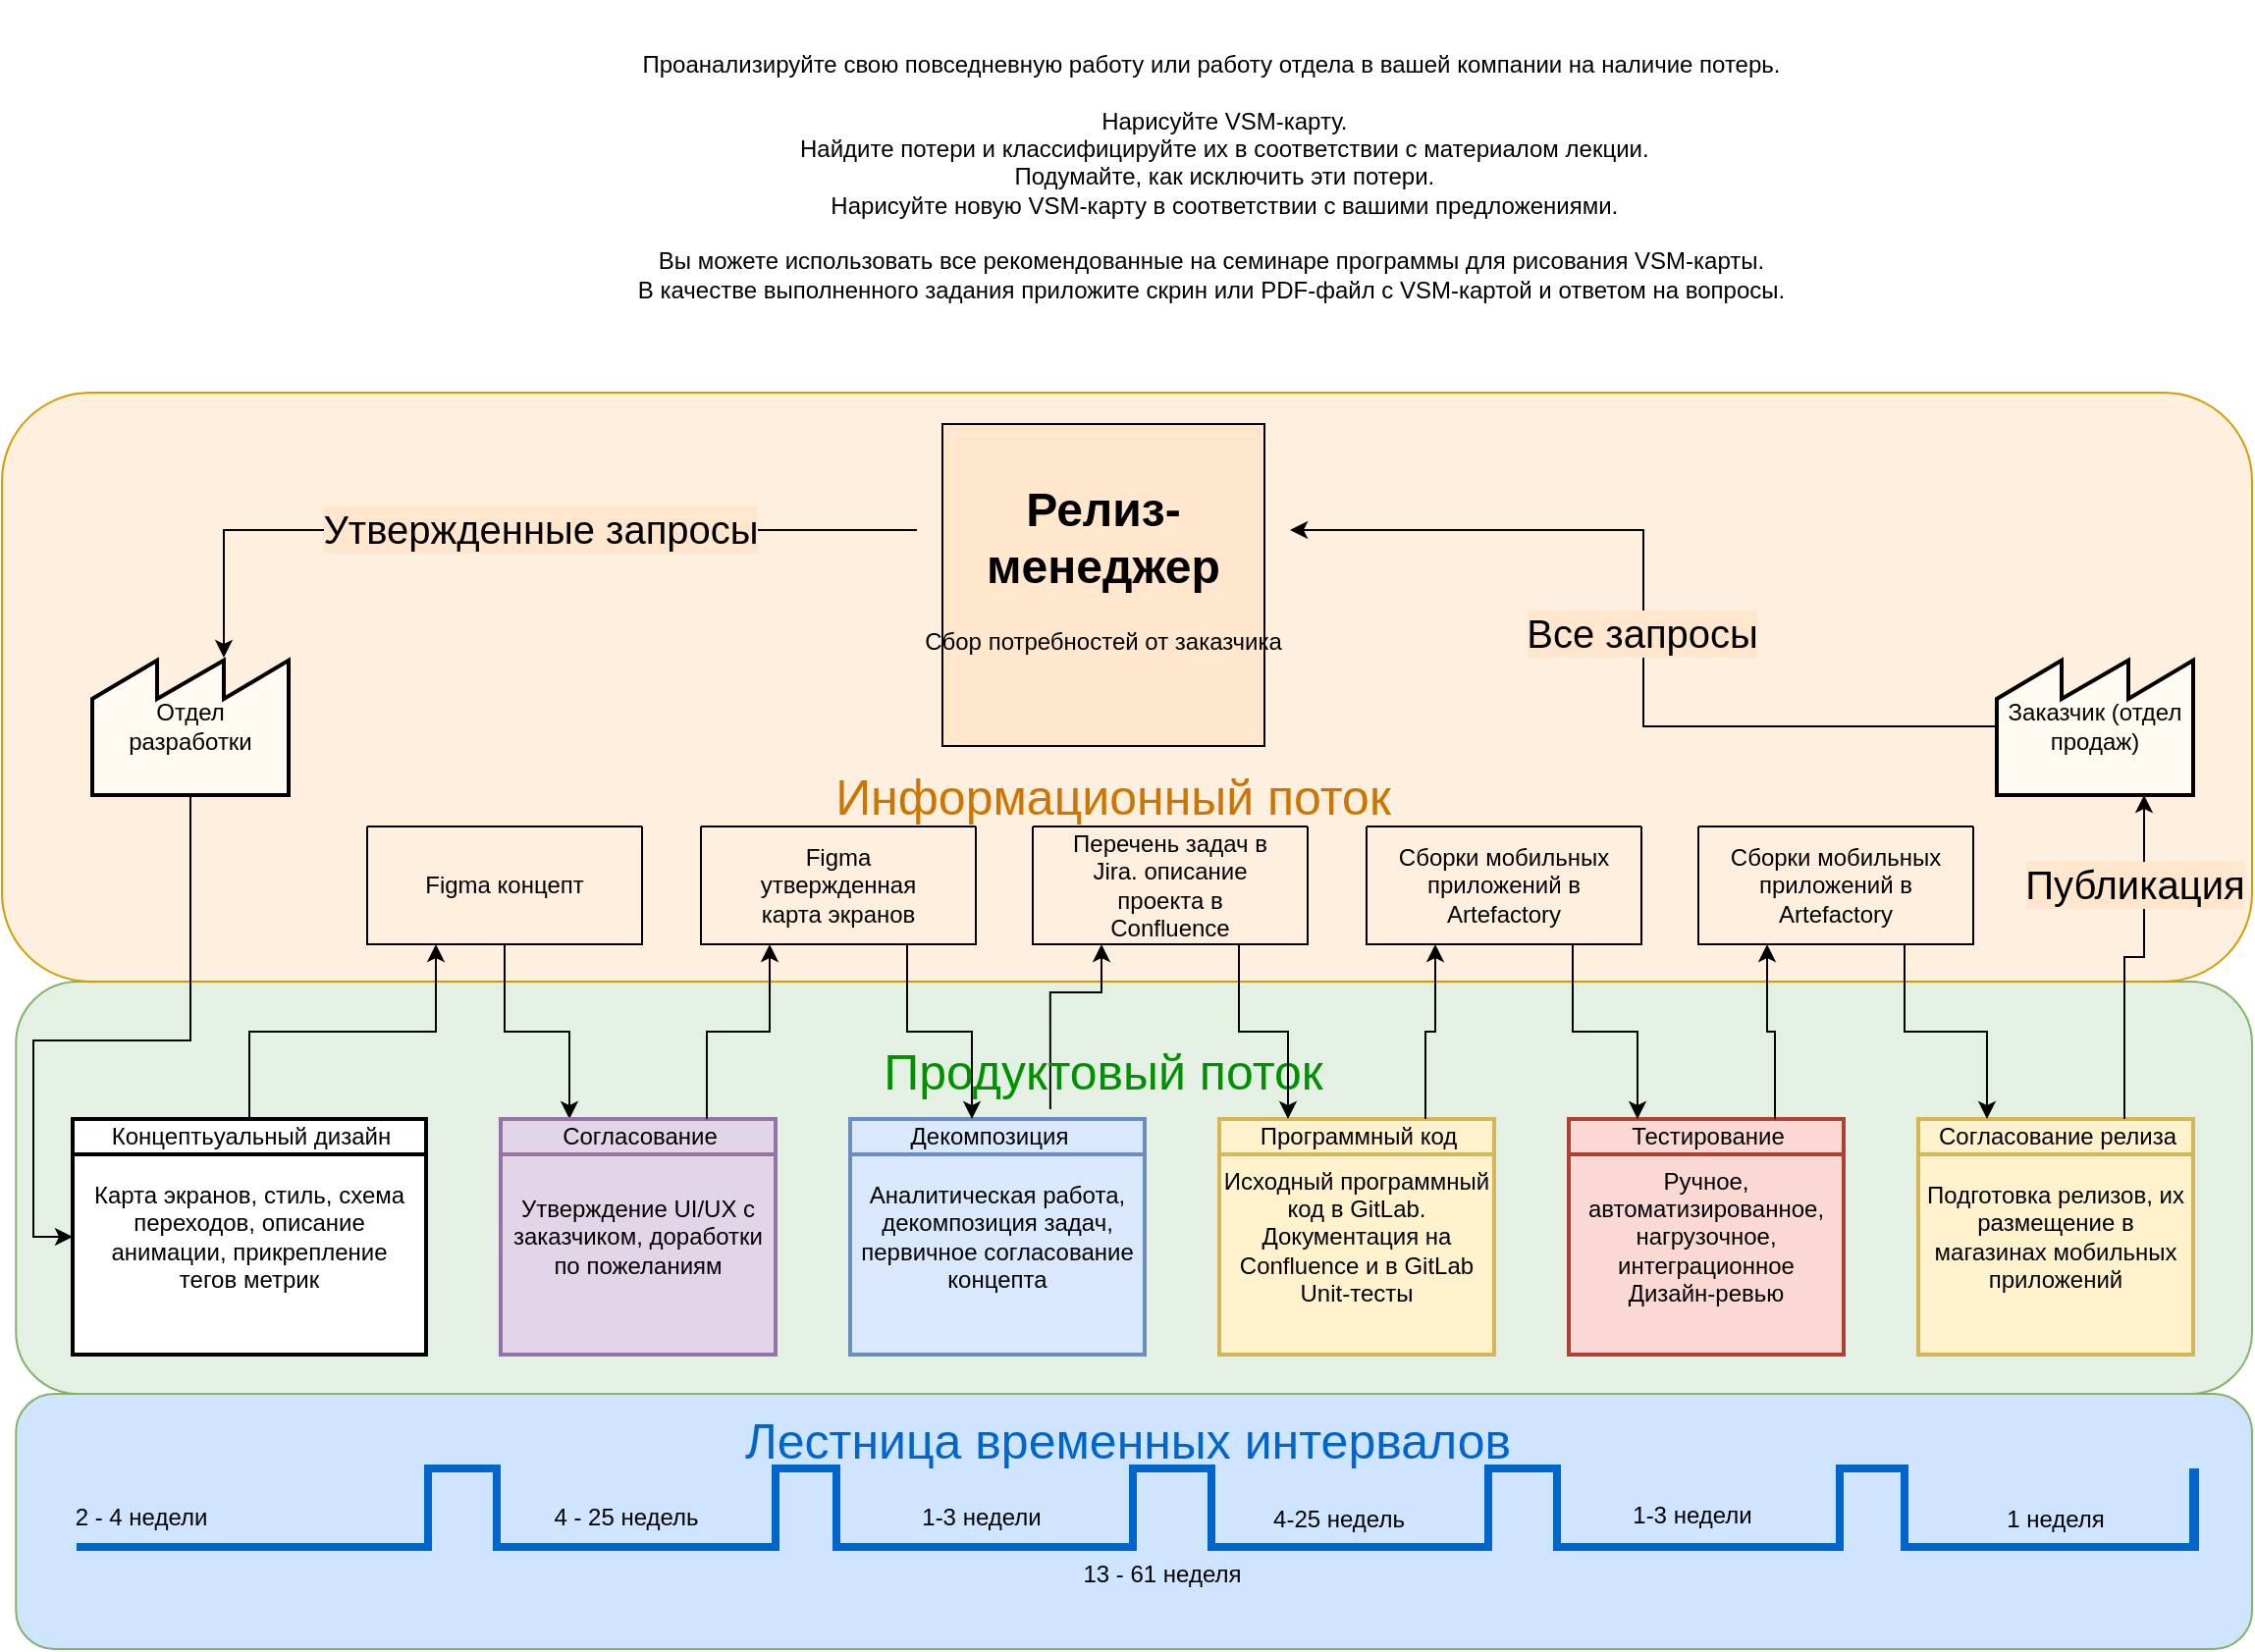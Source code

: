<mxfile version="21.1.9" type="device">
  <diagram name="Страница 1" id="BQOhezLHXCFIkOmWmTN_">
    <mxGraphModel dx="2759" dy="2175" grid="1" gridSize="10" guides="1" tooltips="1" connect="1" arrows="1" fold="1" page="1" pageScale="1" pageWidth="827" pageHeight="1169" math="0" shadow="0">
      <root>
        <mxCell id="0" />
        <mxCell id="1" parent="0" />
        <mxCell id="hLU3cvzlJaR0x-VtT_ox-1" value="" style="rounded=1;whiteSpace=wrap;html=1;textOpacity=30;fillColor=#B5D8FF;strokeColor=#82b366;glass=0;fillOpacity=65;fontColor=#3399FF;" vertex="1" parent="1">
          <mxGeometry x="-58.87" y="530" width="1138.87" height="130" as="geometry" />
        </mxCell>
        <mxCell id="12ma-O_swXaxsjLXraEL-44" value="" style="rounded=1;whiteSpace=wrap;html=1;textOpacity=30;fillColor=#d5e8d4;strokeColor=#82b366;glass=0;fillOpacity=65;" parent="1" vertex="1">
          <mxGeometry x="-58.87" y="320" width="1138.87" height="210" as="geometry" />
        </mxCell>
        <mxCell id="12ma-O_swXaxsjLXraEL-42" value="" style="rounded=1;whiteSpace=wrap;html=1;textOpacity=30;fillColor=#ffe6cc;strokeColor=#d79b00;glass=0;fillOpacity=65;labelBackgroundColor=default;" parent="1" vertex="1">
          <mxGeometry x="-66" y="20" width="1146" height="300" as="geometry" />
        </mxCell>
        <mxCell id="12ma-O_swXaxsjLXraEL-41" style="edgeStyle=orthogonalEdgeStyle;rounded=0;orthogonalLoop=1;jettySize=auto;html=1;entryX=0;entryY=0.5;entryDx=0;entryDy=0;" parent="1" source="12ma-O_swXaxsjLXraEL-1" target="12ma-O_swXaxsjLXraEL-12" edge="1">
          <mxGeometry relative="1" as="geometry">
            <Array as="points">
              <mxPoint x="30" y="350" />
              <mxPoint x="-50" y="350" />
              <mxPoint x="-50" y="450" />
            </Array>
          </mxGeometry>
        </mxCell>
        <mxCell id="12ma-O_swXaxsjLXraEL-1" value="Отдел разработки" style="strokeWidth=2;html=1;shape=mxgraph.lean_mapping.outside_sources;whiteSpace=wrap;align=center;fillColor=#FFFAF2;" parent="1" vertex="1">
          <mxGeometry x="-20" y="155" width="100" height="70" as="geometry" />
        </mxCell>
        <mxCell id="12ma-O_swXaxsjLXraEL-2" value="&lt;path cell-id=&quot;BbV96YWCY8mSKkvavRHH-1&quot; d=&quot;M 1597.39 917.84 L 1597.39 871.58 L 1631.28 853.04 L 1631.28 871.58 L 1662.19 853.04 L 1662.19 871.58 L 1693.09 853.04 L 1693.09 917.84 L 1597.39 917.84 Z&quot; fill=&quot;#ffffff&quot; stroke=&quot;#000000&quot; stroke-width=&quot;1.45&quot; stroke-miterlimit=&quot;10&quot; pointer-events=&quot;all&quot;&gt;&lt;/path&gt;" style="text;whiteSpace=wrap;html=1;" parent="1" vertex="1">
          <mxGeometry x="510" y="150" width="60" height="50" as="geometry" />
        </mxCell>
        <mxCell id="12ma-O_swXaxsjLXraEL-37" style="edgeStyle=orthogonalEdgeStyle;rounded=0;orthogonalLoop=1;jettySize=auto;html=1;entryX=1;entryY=0.25;entryDx=0;entryDy=0;" parent="1" source="12ma-O_swXaxsjLXraEL-3" target="12ma-O_swXaxsjLXraEL-33" edge="1">
          <mxGeometry relative="1" as="geometry" />
        </mxCell>
        <mxCell id="12ma-O_swXaxsjLXraEL-38" value="Все запросы" style="edgeLabel;html=1;align=center;verticalAlign=middle;resizable=0;points=[];fontSize=20;labelBackgroundColor=#ffe6cc;" parent="12ma-O_swXaxsjLXraEL-37" vertex="1" connectable="0">
          <mxGeometry x="-0.008" y="1" relative="1" as="geometry">
            <mxPoint as="offset" />
          </mxGeometry>
        </mxCell>
        <mxCell id="12ma-O_swXaxsjLXraEL-3" value="Заказчик (отдел продаж)" style="strokeWidth=2;html=1;shape=mxgraph.lean_mapping.outside_sources;whiteSpace=wrap;align=center;fillColor=#FFFAF2;" parent="1" vertex="1">
          <mxGeometry x="950" y="155" width="100" height="70" as="geometry" />
        </mxCell>
        <mxCell id="12ma-O_swXaxsjLXraEL-6" value="Проанализируйте свою повседневную работу или работу отдела в вашей компании на наличие потерь.&lt;br&gt;&lt;br&gt;&amp;nbsp;&amp;nbsp;&amp;nbsp; Нарисуйте VSM-карту.&lt;br&gt;&amp;nbsp;&amp;nbsp;&amp;nbsp; Найдите потери и классифицируйте их в соответствии с материалом лекции.&lt;br&gt;&amp;nbsp;&amp;nbsp;&amp;nbsp; Подумайте, как исключить эти потери.&lt;br&gt;&amp;nbsp;&amp;nbsp;&amp;nbsp; Нарисуйте новую VSM-карту в соответствии с вашими предложениями.&lt;br&gt;&lt;br&gt;Вы можете использовать все рекомендованные на семинаре программы для рисования VSM-карты. &lt;br&gt;В качестве выполненного задания приложите скрин или PDF-файл с VSM-картой и ответом на вопросы." style="text;html=1;strokeColor=none;fillColor=none;align=center;verticalAlign=middle;whiteSpace=wrap;rounded=0;" parent="1" vertex="1">
          <mxGeometry x="150" y="-180" width="800" height="180" as="geometry" />
        </mxCell>
        <mxCell id="12ma-O_swXaxsjLXraEL-12" value="Карта экранов, стиль, схема переходов, описание анимации, прикрепление &lt;br&gt;тегов метрик" style="strokeWidth=2;html=1;shape=mxgraph.lean_mapping.manufacturing_process;fontSize=12;verticalAlign=middle;html=1;align=center;whiteSpace=wrap;" parent="1" vertex="1">
          <mxGeometry x="-30" y="390" width="180" height="120" as="geometry" />
        </mxCell>
        <mxCell id="12ma-O_swXaxsjLXraEL-13" value="Концептьуальный дизайн" style="text;fontSize=12;spacingLeft=2;verticalAlign=top;html=1;align=center;spacingTop=-5;resizeWidth=1;whiteSpace=wrap;" parent="12ma-O_swXaxsjLXraEL-12" vertex="1">
          <mxGeometry width="180" height="22.29" as="geometry" />
        </mxCell>
        <mxCell id="12ma-O_swXaxsjLXraEL-14" value="Ручное, автоматизированное, нагрузочное, интеграционное&lt;br&gt;Дизайн-ревью" style="strokeWidth=2;html=1;shape=mxgraph.lean_mapping.manufacturing_process;fontSize=12;verticalAlign=middle;html=1;align=center;whiteSpace=wrap;fillColor=#fad9d5;strokeColor=#ae4132;" parent="1" vertex="1">
          <mxGeometry x="732" y="390" width="140" height="120" as="geometry" />
        </mxCell>
        <mxCell id="12ma-O_swXaxsjLXraEL-15" value="Тестирование" style="text;fontSize=12;spacingLeft=2;verticalAlign=top;html=1;align=center;spacingTop=-5;resizeWidth=1;whiteSpace=wrap;" parent="12ma-O_swXaxsjLXraEL-14" vertex="1">
          <mxGeometry width="140" height="22.286" as="geometry" />
        </mxCell>
        <mxCell id="12ma-O_swXaxsjLXraEL-16" value="Исходный программный код в GitLab. Документация на Confluence и в GitLab&lt;br&gt;Unit-тесты" style="strokeWidth=2;html=1;shape=mxgraph.lean_mapping.manufacturing_process;fontSize=12;verticalAlign=middle;html=1;align=center;whiteSpace=wrap;fillColor=#fff2cc;strokeColor=#d6b656;" parent="1" vertex="1">
          <mxGeometry x="554" y="390" width="140" height="120" as="geometry" />
        </mxCell>
        <mxCell id="12ma-O_swXaxsjLXraEL-17" value="Программный код" style="text;fontSize=12;spacingLeft=2;verticalAlign=top;html=1;align=center;spacingTop=-5;resizeWidth=1;whiteSpace=wrap;" parent="12ma-O_swXaxsjLXraEL-16" vertex="1">
          <mxGeometry width="140" height="50" as="geometry" />
        </mxCell>
        <mxCell id="12ma-O_swXaxsjLXraEL-18" value="" style="verticalLabelPosition=bottom;html=1;verticalAlign=top;strokeWidth=4;shape=mxgraph.lean_mapping.timeline2;dx1=0;dy1=0.925;dx2=179;dy2=0;dx3=214;dy3=0.65;dx4=356;dy4=0;dx5=387;dy5=0.9;dy6=0;dx7=375;dy7=0;points=[];strokeColor=#0066CC;" parent="1" vertex="1">
          <mxGeometry x="-28" y="568" width="538" height="40" as="geometry" />
        </mxCell>
        <mxCell id="12ma-O_swXaxsjLXraEL-21" value="2 - 4 недели" style="text;html=1;strokeColor=none;fillColor=none;align=center;verticalAlign=middle;whiteSpace=wrap;rounded=0;" parent="1" vertex="1">
          <mxGeometry x="-40" y="578" width="90" height="30" as="geometry" />
        </mxCell>
        <mxCell id="12ma-O_swXaxsjLXraEL-22" value="4 - 25 недель" style="text;html=1;strokeColor=none;fillColor=none;align=center;verticalAlign=middle;whiteSpace=wrap;rounded=0;" parent="1" vertex="1">
          <mxGeometry x="174" y="578" width="156" height="30" as="geometry" />
        </mxCell>
        <mxCell id="12ma-O_swXaxsjLXraEL-23" value="1-3 недели" style="text;html=1;strokeColor=none;fillColor=none;align=center;verticalAlign=middle;whiteSpace=wrap;rounded=0;" parent="1" vertex="1">
          <mxGeometry x="390" y="578" width="86" height="30" as="geometry" />
        </mxCell>
        <mxCell id="12ma-O_swXaxsjLXraEL-24" value="13 - 61 неделя" style="text;html=1;strokeColor=none;fillColor=none;align=center;verticalAlign=middle;whiteSpace=wrap;rounded=0;" parent="1" vertex="1">
          <mxGeometry x="440" y="607" width="170" height="30" as="geometry" />
        </mxCell>
        <object label="" Timeline="allow add and delete endpoint" id="12ma-O_swXaxsjLXraEL-25">
          <mxCell style="verticalLabelPosition=bottom;html=1;verticalAlign=top;strokeWidth=4;shape=mxgraph.lean_mapping.timeline2;dx1=0;dy1=1;dx2=30;dy2=0;dx3=70;dy3=0.875;dx4=211;dy4=0;dx5=246;dy5=0.8;dy6=0;strokeColor=#0066CC;" parent="1" vertex="1">
            <mxGeometry x="480" y="568" width="390" height="40" as="geometry" />
          </mxCell>
        </object>
        <mxCell id="12ma-O_swXaxsjLXraEL-26" value="4-25 недель" style="text;html=1;strokeColor=none;fillColor=none;align=center;verticalAlign=middle;whiteSpace=wrap;rounded=0;" parent="1" vertex="1">
          <mxGeometry x="550" y="579" width="130" height="30" as="geometry" />
        </mxCell>
        <mxCell id="12ma-O_swXaxsjLXraEL-27" value="1-3 недели" style="text;html=1;strokeColor=none;fillColor=none;align=center;verticalAlign=middle;whiteSpace=wrap;rounded=0;" parent="1" vertex="1">
          <mxGeometry x="744.5" y="577" width="100" height="30" as="geometry" />
        </mxCell>
        <mxCell id="12ma-O_swXaxsjLXraEL-29" value="Подготовка релизов, их размещение в магазинах мобильных приложений" style="strokeWidth=2;html=1;shape=mxgraph.lean_mapping.manufacturing_process;fontSize=12;verticalAlign=middle;html=1;align=center;whiteSpace=wrap;fillColor=#fff2cc;strokeColor=#d6b656;" parent="1" vertex="1">
          <mxGeometry x="910" y="390" width="140" height="120" as="geometry" />
        </mxCell>
        <mxCell id="12ma-O_swXaxsjLXraEL-30" value="Согласование релиза" style="text;fontSize=12;spacingLeft=2;verticalAlign=top;html=1;align=center;spacingTop=-5;resizeWidth=1;whiteSpace=wrap;" parent="12ma-O_swXaxsjLXraEL-29" vertex="1">
          <mxGeometry width="140" height="50" as="geometry" />
        </mxCell>
        <mxCell id="12ma-O_swXaxsjLXraEL-35" value="" style="whiteSpace=wrap;html=1;aspect=fixed;fillColor=#FFE6CC;" parent="1" vertex="1">
          <mxGeometry x="413" y="36" width="164" height="164" as="geometry" />
        </mxCell>
        <mxCell id="12ma-O_swXaxsjLXraEL-39" style="edgeStyle=orthogonalEdgeStyle;rounded=0;orthogonalLoop=1;jettySize=auto;html=1;entryX=0.67;entryY=0;entryDx=0;entryDy=0;" parent="1" source="12ma-O_swXaxsjLXraEL-33" target="12ma-O_swXaxsjLXraEL-1" edge="1">
          <mxGeometry relative="1" as="geometry">
            <Array as="points">
              <mxPoint x="47" y="90" />
            </Array>
          </mxGeometry>
        </mxCell>
        <mxCell id="12ma-O_swXaxsjLXraEL-40" value="Утвержденные запросы" style="edgeLabel;html=1;align=center;verticalAlign=middle;resizable=0;points=[];fontSize=20;labelBackgroundColor=#ffe6cc;" parent="12ma-O_swXaxsjLXraEL-39" vertex="1" connectable="0">
          <mxGeometry x="-0.08" y="-1" relative="1" as="geometry">
            <mxPoint as="offset" />
          </mxGeometry>
        </mxCell>
        <mxCell id="12ma-O_swXaxsjLXraEL-33" value="&lt;h1&gt;Релиз-менеджер&lt;/h1&gt;&lt;p&gt;Сбор потребностей от заказчика&lt;br&gt;&lt;/p&gt;" style="text;html=1;strokeColor=none;fillColor=none;spacing=5;spacingTop=-20;whiteSpace=wrap;overflow=hidden;rounded=0;align=center;" parent="1" vertex="1">
          <mxGeometry x="400" y="60" width="190" height="120" as="geometry" />
        </mxCell>
        <mxCell id="12ma-O_swXaxsjLXraEL-43" value="Информационный поток" style="text;html=1;strokeColor=none;fillColor=none;align=center;verticalAlign=middle;whiteSpace=wrap;rounded=0;fontSize=25;fontColor=#CC7500;" parent="1" vertex="1">
          <mxGeometry x="335" y="210" width="330" height="30" as="geometry" />
        </mxCell>
        <mxCell id="hLU3cvzlJaR0x-VtT_ox-15" style="edgeStyle=orthogonalEdgeStyle;rounded=0;orthogonalLoop=1;jettySize=auto;html=1;exitX=0.418;exitY=1.167;exitDx=0;exitDy=0;entryX=0.25;entryY=1;entryDx=0;entryDy=0;exitPerimeter=0;" edge="1" parent="1" source="12ma-O_swXaxsjLXraEL-45" target="hLU3cvzlJaR0x-VtT_ox-13">
          <mxGeometry relative="1" as="geometry" />
        </mxCell>
        <mxCell id="12ma-O_swXaxsjLXraEL-45" value="Продуктовый поток" style="text;html=1;strokeColor=none;fillColor=none;align=center;verticalAlign=middle;whiteSpace=wrap;rounded=0;fontSize=25;fontColor=#009100;" parent="1" vertex="1">
          <mxGeometry x="330" y="350" width="330" height="30" as="geometry" />
        </mxCell>
        <mxCell id="hLU3cvzlJaR0x-VtT_ox-2" value="Лестница временных интервалов" style="text;html=1;strokeColor=none;fillColor=none;align=center;verticalAlign=middle;whiteSpace=wrap;rounded=0;fontSize=25;fontColor=#0066CC;" vertex="1" parent="1">
          <mxGeometry x="269.5" y="538" width="475" height="30" as="geometry" />
        </mxCell>
        <mxCell id="hLU3cvzlJaR0x-VtT_ox-9" value="" style="group" vertex="1" connectable="0" parent="1">
          <mxGeometry x="120" y="241" width="140" height="60" as="geometry" />
        </mxCell>
        <mxCell id="hLU3cvzlJaR0x-VtT_ox-35" value="" style="group" vertex="1" connectable="0" parent="hLU3cvzlJaR0x-VtT_ox-9">
          <mxGeometry width="140" height="60" as="geometry" />
        </mxCell>
        <mxCell id="hLU3cvzlJaR0x-VtT_ox-7" value="" style="swimlane;startSize=0;" vertex="1" parent="hLU3cvzlJaR0x-VtT_ox-35">
          <mxGeometry width="140" height="60" as="geometry" />
        </mxCell>
        <mxCell id="hLU3cvzlJaR0x-VtT_ox-8" value="Figma концепт" style="text;html=1;strokeColor=none;fillColor=none;align=center;verticalAlign=middle;whiteSpace=wrap;rounded=0;" vertex="1" parent="hLU3cvzlJaR0x-VtT_ox-35">
          <mxGeometry x="13" y="15" width="114" height="30" as="geometry" />
        </mxCell>
        <mxCell id="hLU3cvzlJaR0x-VtT_ox-10" style="edgeStyle=orthogonalEdgeStyle;rounded=0;orthogonalLoop=1;jettySize=auto;html=1;entryX=0.25;entryY=1;entryDx=0;entryDy=0;" edge="1" parent="1" source="12ma-O_swXaxsjLXraEL-13" target="hLU3cvzlJaR0x-VtT_ox-7">
          <mxGeometry relative="1" as="geometry" />
        </mxCell>
        <mxCell id="hLU3cvzlJaR0x-VtT_ox-11" style="edgeStyle=orthogonalEdgeStyle;rounded=0;orthogonalLoop=1;jettySize=auto;html=1;exitX=0.5;exitY=1;exitDx=0;exitDy=0;entryX=0.25;entryY=0;entryDx=0;entryDy=0;" edge="1" parent="1" source="hLU3cvzlJaR0x-VtT_ox-7" target="hLU3cvzlJaR0x-VtT_ox-38">
          <mxGeometry relative="1" as="geometry" />
        </mxCell>
        <mxCell id="hLU3cvzlJaR0x-VtT_ox-12" value="" style="group" vertex="1" connectable="0" parent="1">
          <mxGeometry x="459" y="241" width="140" height="60" as="geometry" />
        </mxCell>
        <mxCell id="hLU3cvzlJaR0x-VtT_ox-13" value="" style="swimlane;startSize=0;" vertex="1" parent="hLU3cvzlJaR0x-VtT_ox-12">
          <mxGeometry width="140" height="60" as="geometry" />
        </mxCell>
        <mxCell id="hLU3cvzlJaR0x-VtT_ox-14" value="Перечень задач в Jira. описание проекта в Confluence" style="text;html=1;strokeColor=none;fillColor=none;align=center;verticalAlign=middle;whiteSpace=wrap;rounded=0;" vertex="1" parent="hLU3cvzlJaR0x-VtT_ox-12">
          <mxGeometry x="13" y="15" width="114" height="30" as="geometry" />
        </mxCell>
        <mxCell id="hLU3cvzlJaR0x-VtT_ox-16" style="edgeStyle=orthogonalEdgeStyle;rounded=0;orthogonalLoop=1;jettySize=auto;html=1;exitX=0.75;exitY=1;exitDx=0;exitDy=0;entryX=0.25;entryY=0;entryDx=0;entryDy=0;" edge="1" parent="1" source="hLU3cvzlJaR0x-VtT_ox-13" target="12ma-O_swXaxsjLXraEL-17">
          <mxGeometry relative="1" as="geometry" />
        </mxCell>
        <mxCell id="hLU3cvzlJaR0x-VtT_ox-17" value="" style="group" vertex="1" connectable="0" parent="1">
          <mxGeometry x="629" y="241" width="140" height="60" as="geometry" />
        </mxCell>
        <mxCell id="hLU3cvzlJaR0x-VtT_ox-18" value="" style="swimlane;startSize=0;" vertex="1" parent="hLU3cvzlJaR0x-VtT_ox-17">
          <mxGeometry width="140" height="60" as="geometry" />
        </mxCell>
        <mxCell id="hLU3cvzlJaR0x-VtT_ox-19" value="Сборки мобильных приложений в Artefactory" style="text;html=1;strokeColor=none;fillColor=none;align=center;verticalAlign=middle;whiteSpace=wrap;rounded=0;" vertex="1" parent="hLU3cvzlJaR0x-VtT_ox-17">
          <mxGeometry x="13" y="15" width="114" height="30" as="geometry" />
        </mxCell>
        <mxCell id="hLU3cvzlJaR0x-VtT_ox-20" style="edgeStyle=orthogonalEdgeStyle;rounded=0;orthogonalLoop=1;jettySize=auto;html=1;exitX=0.75;exitY=0;exitDx=0;exitDy=0;entryX=0.25;entryY=1;entryDx=0;entryDy=0;" edge="1" parent="1" source="12ma-O_swXaxsjLXraEL-17" target="hLU3cvzlJaR0x-VtT_ox-18">
          <mxGeometry relative="1" as="geometry" />
        </mxCell>
        <mxCell id="hLU3cvzlJaR0x-VtT_ox-21" style="edgeStyle=orthogonalEdgeStyle;rounded=0;orthogonalLoop=1;jettySize=auto;html=1;exitX=0.75;exitY=1;exitDx=0;exitDy=0;entryX=0.25;entryY=0;entryDx=0;entryDy=0;" edge="1" parent="1" source="hLU3cvzlJaR0x-VtT_ox-18" target="12ma-O_swXaxsjLXraEL-15">
          <mxGeometry relative="1" as="geometry" />
        </mxCell>
        <mxCell id="hLU3cvzlJaR0x-VtT_ox-28" value="" style="group" vertex="1" connectable="0" parent="1">
          <mxGeometry x="798" y="241" width="140" height="60" as="geometry" />
        </mxCell>
        <mxCell id="hLU3cvzlJaR0x-VtT_ox-29" value="" style="swimlane;startSize=0;" vertex="1" parent="hLU3cvzlJaR0x-VtT_ox-28">
          <mxGeometry width="140" height="60" as="geometry" />
        </mxCell>
        <mxCell id="hLU3cvzlJaR0x-VtT_ox-30" value="Сборки мобильных приложений в Artefactory" style="text;html=1;strokeColor=none;fillColor=none;align=center;verticalAlign=middle;whiteSpace=wrap;rounded=0;" vertex="1" parent="hLU3cvzlJaR0x-VtT_ox-28">
          <mxGeometry x="13" y="15" width="114" height="30" as="geometry" />
        </mxCell>
        <mxCell id="hLU3cvzlJaR0x-VtT_ox-31" style="edgeStyle=orthogonalEdgeStyle;rounded=0;orthogonalLoop=1;jettySize=auto;html=1;exitX=0.75;exitY=0;exitDx=0;exitDy=0;entryX=0.25;entryY=1;entryDx=0;entryDy=0;" edge="1" parent="1" source="12ma-O_swXaxsjLXraEL-15" target="hLU3cvzlJaR0x-VtT_ox-29">
          <mxGeometry relative="1" as="geometry" />
        </mxCell>
        <mxCell id="hLU3cvzlJaR0x-VtT_ox-32" style="edgeStyle=orthogonalEdgeStyle;rounded=0;orthogonalLoop=1;jettySize=auto;html=1;exitX=0.75;exitY=1;exitDx=0;exitDy=0;entryX=0.25;entryY=0;entryDx=0;entryDy=0;" edge="1" parent="1" source="hLU3cvzlJaR0x-VtT_ox-29" target="12ma-O_swXaxsjLXraEL-30">
          <mxGeometry relative="1" as="geometry" />
        </mxCell>
        <mxCell id="hLU3cvzlJaR0x-VtT_ox-33" style="edgeStyle=orthogonalEdgeStyle;rounded=0;orthogonalLoop=1;jettySize=auto;html=1;exitX=0.75;exitY=0;exitDx=0;exitDy=0;entryX=0.75;entryY=1;entryDx=0;entryDy=0;" edge="1" parent="1" source="12ma-O_swXaxsjLXraEL-30" target="12ma-O_swXaxsjLXraEL-3">
          <mxGeometry relative="1" as="geometry" />
        </mxCell>
        <mxCell id="hLU3cvzlJaR0x-VtT_ox-34" value="Публикация" style="edgeLabel;html=1;align=center;verticalAlign=middle;resizable=0;points=[];fontSize=20;labelBackgroundColor=#ffe6cc;" vertex="1" connectable="0" parent="hLU3cvzlJaR0x-VtT_ox-33">
          <mxGeometry x="0.189" y="-1" relative="1" as="geometry">
            <mxPoint x="-6" y="-26" as="offset" />
          </mxGeometry>
        </mxCell>
        <mxCell id="hLU3cvzlJaR0x-VtT_ox-37" value="Утверждение UI/UX с заказчиком, доработки по пожеланиям" style="strokeWidth=2;html=1;shape=mxgraph.lean_mapping.manufacturing_process;fontSize=12;verticalAlign=middle;html=1;align=center;whiteSpace=wrap;fillColor=#e1d5e7;strokeColor=#9673a6;" vertex="1" parent="1">
          <mxGeometry x="188" y="390" width="140" height="120" as="geometry" />
        </mxCell>
        <mxCell id="hLU3cvzlJaR0x-VtT_ox-38" value="Согласование" style="text;fontSize=12;spacingLeft=2;verticalAlign=top;html=1;align=center;spacingTop=-5;resizeWidth=1;whiteSpace=wrap;" vertex="1" parent="hLU3cvzlJaR0x-VtT_ox-37">
          <mxGeometry width="140" height="22.286" as="geometry" />
        </mxCell>
        <mxCell id="hLU3cvzlJaR0x-VtT_ox-39" value="" style="group" vertex="1" connectable="0" parent="1">
          <mxGeometry x="356" y="390" width="160" height="120" as="geometry" />
        </mxCell>
        <mxCell id="12ma-O_swXaxsjLXraEL-10" value="Аналитическая работа, декомпозиция задач, первичное согласование концепта" style="strokeWidth=2;html=1;shape=mxgraph.lean_mapping.manufacturing_process;fontSize=12;verticalAlign=middle;html=1;align=center;whiteSpace=wrap;fillColor=#dae8fc;strokeColor=#6c8ebf;container=0;" parent="hLU3cvzlJaR0x-VtT_ox-39" vertex="1">
          <mxGeometry x="10" width="150" height="120" as="geometry" />
        </mxCell>
        <mxCell id="12ma-O_swXaxsjLXraEL-11" value="Декомпозиция " style="text;fontSize=12;spacingLeft=2;verticalAlign=top;html=1;align=center;spacingTop=-5;resizeWidth=1;whiteSpace=wrap;" parent="hLU3cvzlJaR0x-VtT_ox-39" vertex="1">
          <mxGeometry width="160" height="9.9" as="geometry" />
        </mxCell>
        <object label="" Timeline="allow add and delete endpoint" id="hLU3cvzlJaR0x-VtT_ox-40">
          <mxCell style="verticalLabelPosition=bottom;html=1;verticalAlign=top;strokeWidth=4;shape=mxgraph.lean_mapping.timeline2;dx1=0;dy1=1;dx2=30;dy2=0;dx3=63;dy3=0.8;dx4=211;dy4=0.35;dx5=211;dy5=0.625;dy6=0;strokeColor=#0066CC;" vertex="1" parent="1">
            <mxGeometry x="840" y="568" width="210" height="40" as="geometry" />
          </mxCell>
        </object>
        <mxCell id="hLU3cvzlJaR0x-VtT_ox-42" value="" style="group" vertex="1" connectable="0" parent="1">
          <mxGeometry x="222" y="250" width="208" height="60" as="geometry" />
        </mxCell>
        <mxCell id="hLU3cvzlJaR0x-VtT_ox-43" value="" style="group" vertex="1" connectable="0" parent="hLU3cvzlJaR0x-VtT_ox-42">
          <mxGeometry x="68" y="-9" width="140" height="60" as="geometry" />
        </mxCell>
        <mxCell id="hLU3cvzlJaR0x-VtT_ox-44" value="" style="swimlane;startSize=0;" vertex="1" parent="hLU3cvzlJaR0x-VtT_ox-43">
          <mxGeometry width="140" height="60" as="geometry" />
        </mxCell>
        <mxCell id="hLU3cvzlJaR0x-VtT_ox-45" value="Figma утвержденная карта экранов" style="text;html=1;strokeColor=none;fillColor=none;align=center;verticalAlign=middle;whiteSpace=wrap;rounded=0;" vertex="1" parent="hLU3cvzlJaR0x-VtT_ox-43">
          <mxGeometry x="13" y="15" width="114" height="30" as="geometry" />
        </mxCell>
        <mxCell id="hLU3cvzlJaR0x-VtT_ox-46" style="edgeStyle=orthogonalEdgeStyle;rounded=0;orthogonalLoop=1;jettySize=auto;html=1;exitX=0.75;exitY=0;exitDx=0;exitDy=0;entryX=0.25;entryY=1;entryDx=0;entryDy=0;" edge="1" parent="1" source="hLU3cvzlJaR0x-VtT_ox-38" target="hLU3cvzlJaR0x-VtT_ox-44">
          <mxGeometry relative="1" as="geometry" />
        </mxCell>
        <mxCell id="hLU3cvzlJaR0x-VtT_ox-47" style="edgeStyle=orthogonalEdgeStyle;rounded=0;orthogonalLoop=1;jettySize=auto;html=1;exitX=0.75;exitY=1;exitDx=0;exitDy=0;entryX=0.45;entryY=0;entryDx=0;entryDy=0;entryPerimeter=0;" edge="1" parent="1" source="hLU3cvzlJaR0x-VtT_ox-44" target="12ma-O_swXaxsjLXraEL-11">
          <mxGeometry relative="1" as="geometry" />
        </mxCell>
        <mxCell id="hLU3cvzlJaR0x-VtT_ox-48" value="1 неделя" style="text;html=1;strokeColor=none;fillColor=none;align=center;verticalAlign=middle;whiteSpace=wrap;rounded=0;" vertex="1" parent="1">
          <mxGeometry x="930" y="579" width="100" height="30" as="geometry" />
        </mxCell>
      </root>
    </mxGraphModel>
  </diagram>
</mxfile>
